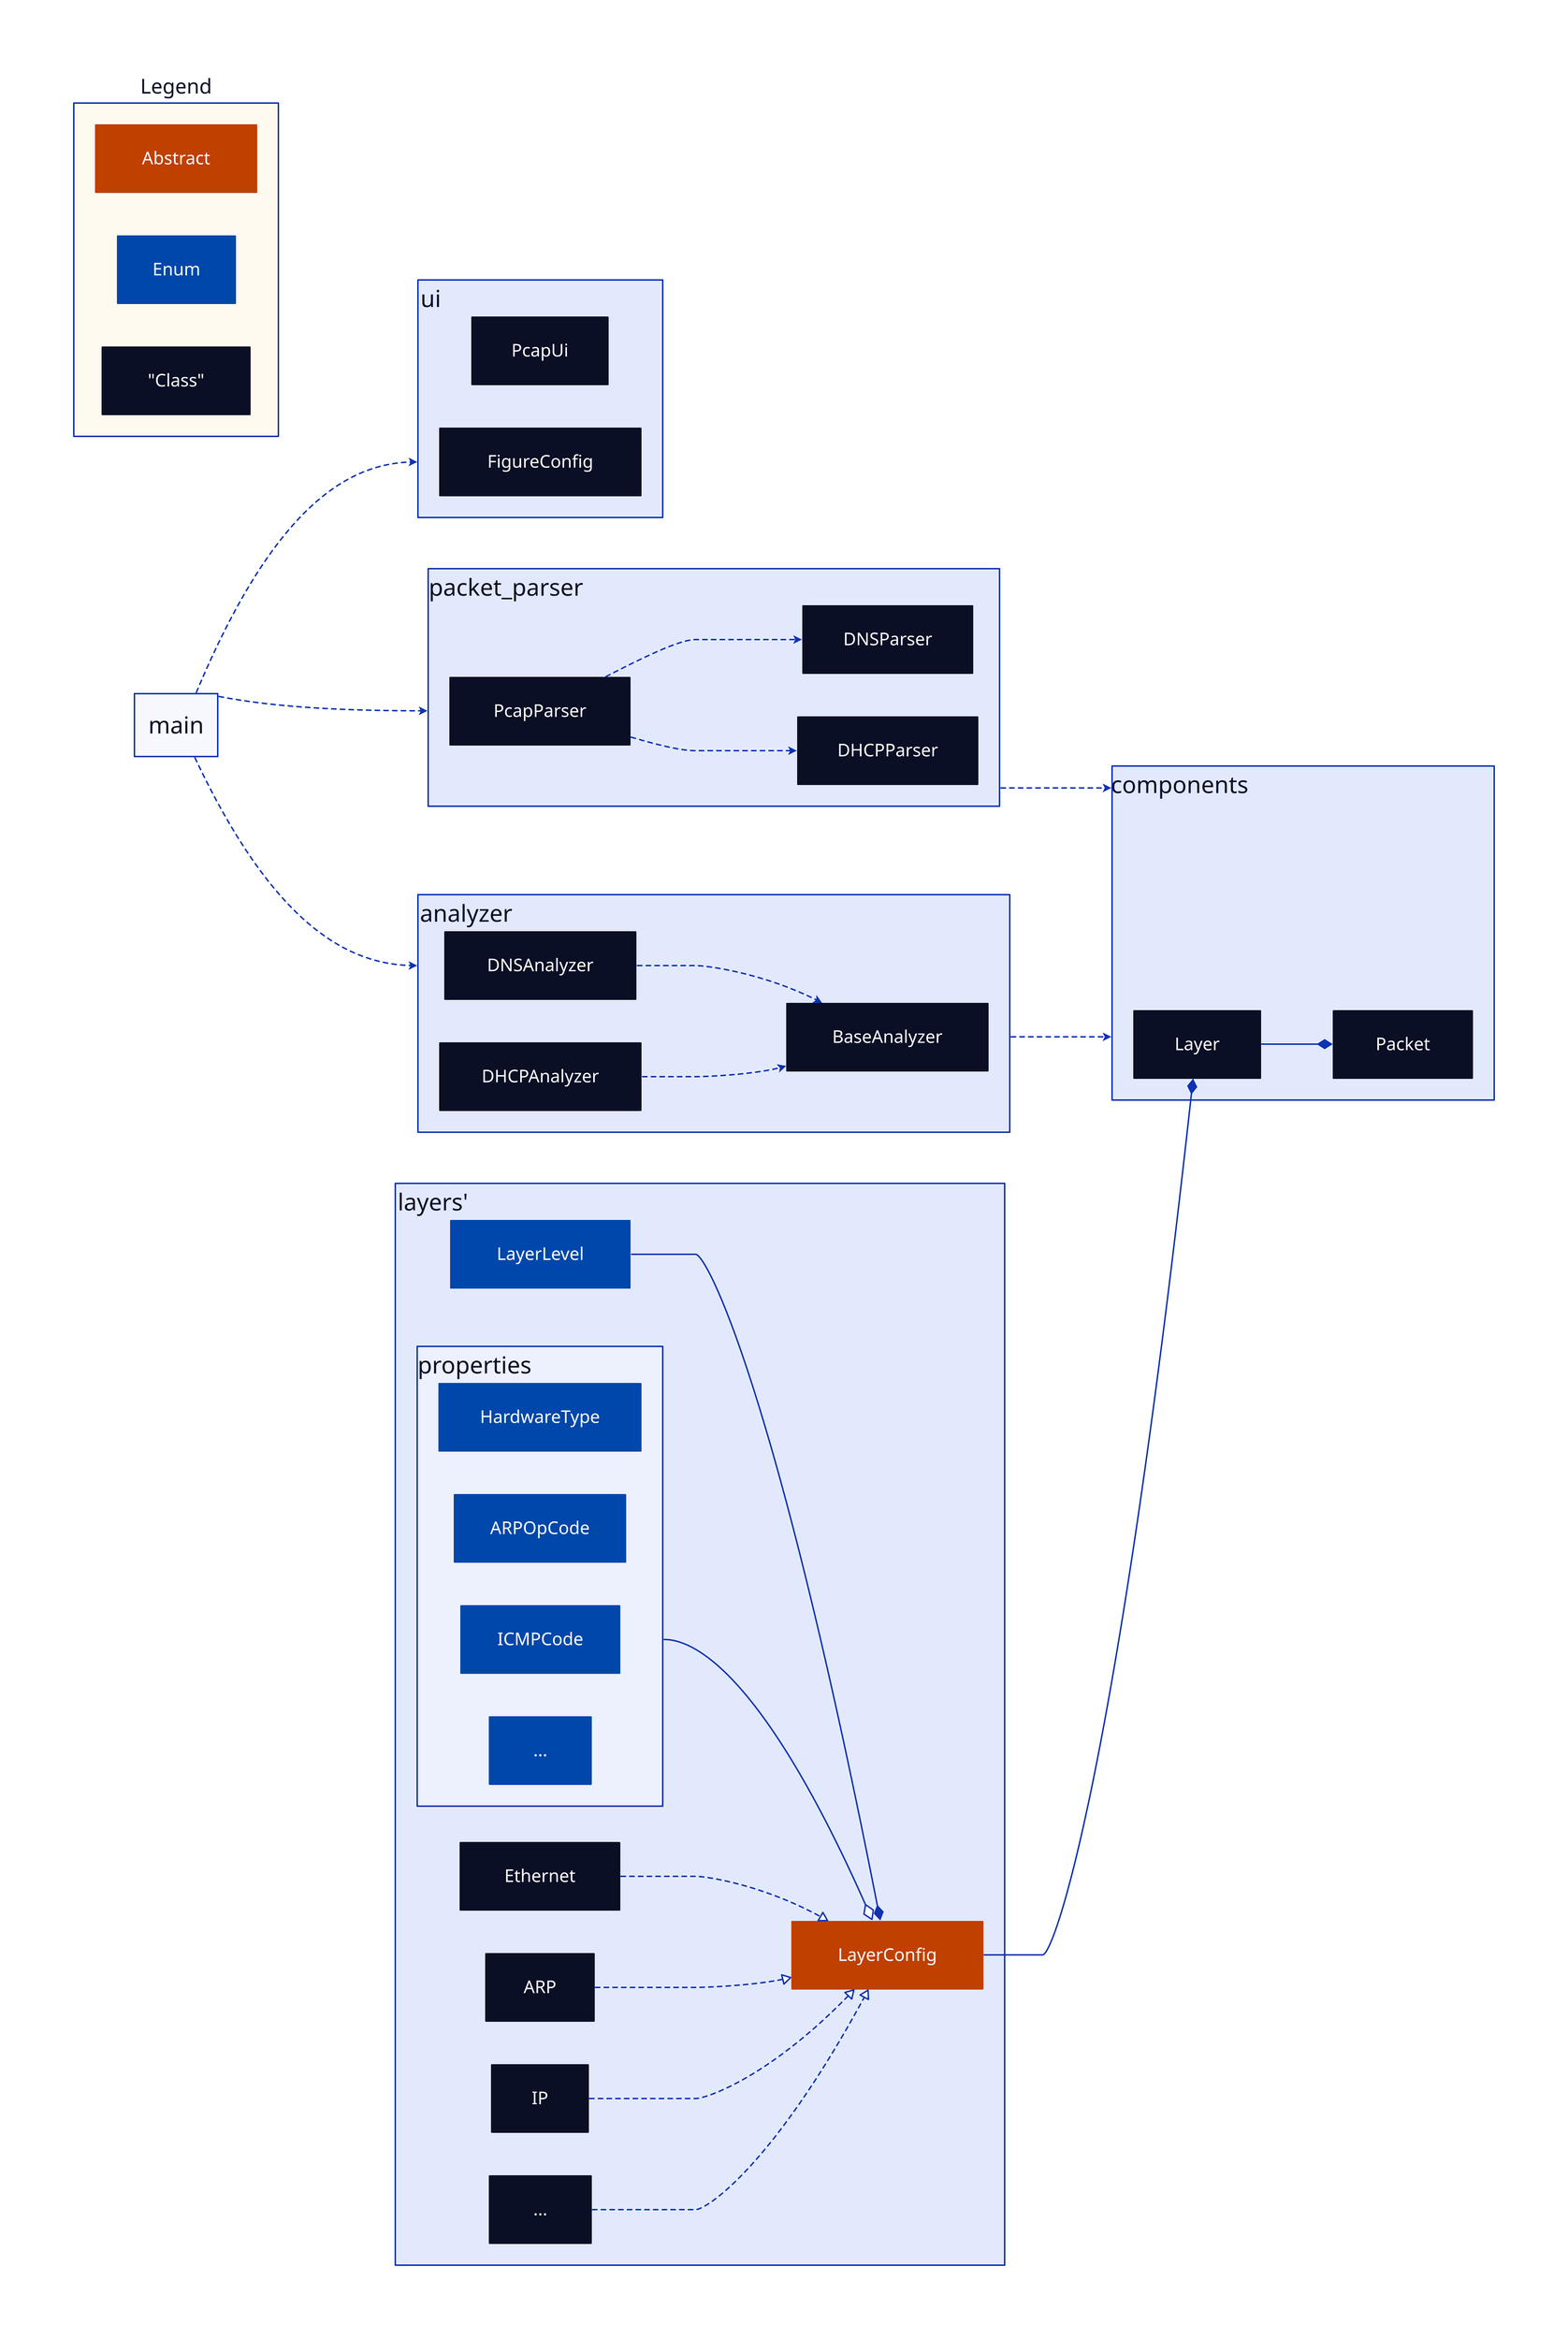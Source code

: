 # SHARED PROPERTIES
direction: right
classes: {
  package: {
    shape: rectangle
    label.near: top-left
    style.font-size: 32
    style.bold: true
  }
  dependency: {
    style.stroke-dash: 3
    target-arrowhead: {
      shape: arrow
    }
  }
  implementation: {
    style.stroke-dash: 3
    target-arrowhead: {
      shape: triangle
      style.filled: false
    }
  }
  composition: {
    target-arrowhead: {
      shape: diamond
      style.filled: true
    }
  }
  aggregation: {
    target-arrowhead: {
      shape: diamond
      style.filled: false
    }
  }
  enum: {
    style.fill: "#0047AB"
    shape: class
  }
  abstract: {
    style.fill: "#C04000"
    shape: class
  }
  "class": {
    shape: class
  }
}

# Objects
# larger font
main: {
  style.font-size: 32
}
ui: {
  class: package
  PcapUi: {
    class: class
  }
  FigureConfig: {
    class: class
  }
}
analyzer: {
  class: package
  BaseAnalyzer: {
    class: class
  }
  DNSAnalyzer: {
    class: class
  }
  DHCPAnalyzer: {
    class: class
  }
  DNSAnalyzer -> BaseAnalyzer: {
    class: dependency
  }
  DHCPAnalyzer -> BaseAnalyzer: {
    class: dependency
  }
}
packet_parser: {
  class: package
  PcapParser: {
    class: class
  }
  DNSParser: {
    class: class
  }
  DHCPParser: {
    class: class
  }
  PcapParser -> DNSParser: {
    class: dependency
  }
  PcapParser -> DHCPParser: {
    class: dependency
  }
}
components: {
  class: package
  Layer: {
    class: class
  }
  Packet: {
    class: class
  }
  Layer -> Packet: {
    class: composition
  }
}
\layers': {
  LayerLevel -> LayerConfig: {
    class: composition
  }
  properties -> LayerConfig: {
    class: aggregation
  }
  class: package
  LayerLevel: {
    class: enum
  }
  LayerConfig: {
    class: abstract
  }
  Ethernet: {
    class: class
  }
  ARP: {
    class: class
  }
  IP: {
    class: class
  }
  \.\.\.: {
    class: class
  }
  Ethernet -> LayerConfig: {
    class: implementation
  }
  ARP -> LayerConfig: {
    class: implementation
  }
  IP -> LayerConfig: {
    class: implementation
  }
  \.\.\. -> LayerConfig: {
    class: implementation
  }

  properties: {
    class: package
    HardwareType: {
      class: enum
    }
    ARPOpCode: {
      class: enum
    }
    ICMPCode: {
      class: enum
    }
    \.\.\.: {
      class: enum
    }
  }
}

main -> ui: {
  class: dependency
}
main -> packet_parser: {
  class: dependency
}
main -> analyzer: {
  class: dependency
}

# Inter-container links
packet_parser -> components: {
  class: dependency
}
analyzer -> components: {
  class: dependency
}
\layers'.LayerConfig -> components.Layer: {
  class: composition
}

# Explaining colors
Legend: {
  Abstract: {
    class: abstract
  }
  Enum: {
    class: enum
  }
  \"Class": {
    class: class
  }
  style.fill: "#FFFAF0"
}
